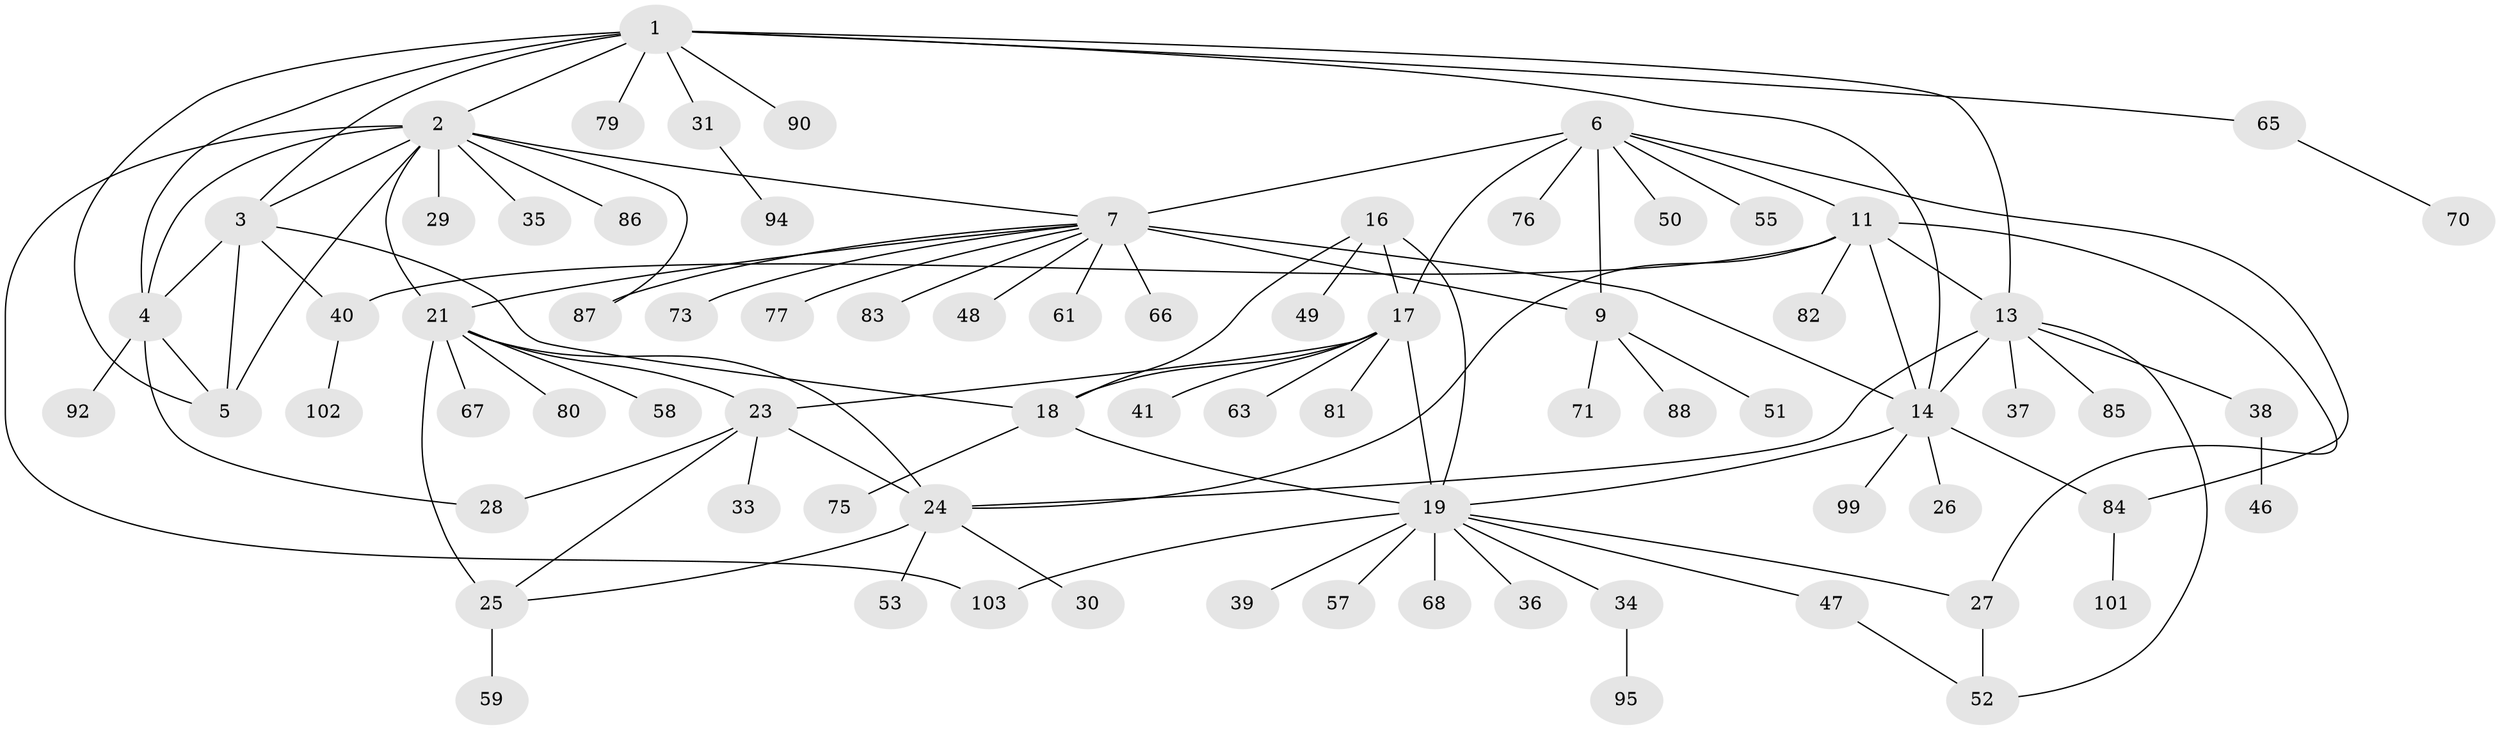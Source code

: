 // original degree distribution, {10: 0.02912621359223301, 12: 0.009708737864077669, 7: 0.06796116504854369, 5: 0.02912621359223301, 8: 0.038834951456310676, 6: 0.04854368932038835, 11: 0.009708737864077669, 14: 0.009708737864077669, 1: 0.5436893203883495, 3: 0.02912621359223301, 2: 0.17475728155339806, 4: 0.009708737864077669}
// Generated by graph-tools (version 1.1) at 2025/11/02/27/25 16:11:32]
// undirected, 76 vertices, 106 edges
graph export_dot {
graph [start="1"]
  node [color=gray90,style=filled];
  1 [super="+78"];
  2 [super="+96"];
  3 [super="+97"];
  4 [super="+64"];
  5 [super="+93"];
  6 [super="+62"];
  7 [super="+8"];
  9 [super="+10"];
  11 [super="+12"];
  13 [super="+15"];
  14 [super="+98"];
  16 [super="+72"];
  17 [super="+20"];
  18 [super="+43"];
  19 [super="+32"];
  21 [super="+22"];
  23 [super="+44"];
  24 [super="+69"];
  25 [super="+42"];
  26;
  27;
  28;
  29;
  30;
  31 [super="+91"];
  33;
  34;
  35;
  36;
  37 [super="+56"];
  38;
  39;
  40 [super="+45"];
  41;
  46;
  47;
  48 [super="+54"];
  49;
  50;
  51;
  52 [super="+60"];
  53;
  55;
  57;
  58;
  59 [super="+74"];
  61;
  63;
  65;
  66;
  67;
  68;
  70;
  71 [super="+100"];
  73;
  75;
  76;
  77;
  79;
  80;
  81;
  82;
  83;
  84 [super="+89"];
  85;
  86;
  87;
  88;
  90;
  92;
  94;
  95;
  99;
  101;
  102;
  103;
  1 -- 2;
  1 -- 3;
  1 -- 4;
  1 -- 5;
  1 -- 31;
  1 -- 65;
  1 -- 79;
  1 -- 90;
  1 -- 13;
  1 -- 14;
  2 -- 3;
  2 -- 4;
  2 -- 5;
  2 -- 29;
  2 -- 35;
  2 -- 86;
  2 -- 87;
  2 -- 103;
  2 -- 21;
  2 -- 7;
  3 -- 4;
  3 -- 5;
  3 -- 18;
  3 -- 40;
  4 -- 5;
  4 -- 28;
  4 -- 92;
  6 -- 7 [weight=2];
  6 -- 9 [weight=2];
  6 -- 50;
  6 -- 55;
  6 -- 76;
  6 -- 84;
  6 -- 17;
  6 -- 11;
  7 -- 9 [weight=4];
  7 -- 48;
  7 -- 66;
  7 -- 73;
  7 -- 77;
  7 -- 83;
  7 -- 21;
  7 -- 14;
  7 -- 87;
  7 -- 61;
  9 -- 51;
  9 -- 88;
  9 -- 71;
  11 -- 13 [weight=4];
  11 -- 14 [weight=2];
  11 -- 24;
  11 -- 27;
  11 -- 40;
  11 -- 82;
  13 -- 14 [weight=2];
  13 -- 38;
  13 -- 52;
  13 -- 85;
  13 -- 37;
  13 -- 24;
  14 -- 19;
  14 -- 26;
  14 -- 84;
  14 -- 99;
  16 -- 17 [weight=2];
  16 -- 18;
  16 -- 19;
  16 -- 49;
  17 -- 18 [weight=2];
  17 -- 19 [weight=2];
  17 -- 23;
  17 -- 81;
  17 -- 41;
  17 -- 63;
  18 -- 19;
  18 -- 75;
  19 -- 27;
  19 -- 34;
  19 -- 36;
  19 -- 39;
  19 -- 47;
  19 -- 57;
  19 -- 68;
  19 -- 103;
  21 -- 23 [weight=2];
  21 -- 24 [weight=2];
  21 -- 25 [weight=2];
  21 -- 58;
  21 -- 67;
  21 -- 80;
  23 -- 24;
  23 -- 25;
  23 -- 28;
  23 -- 33;
  24 -- 25;
  24 -- 30;
  24 -- 53;
  25 -- 59;
  27 -- 52;
  31 -- 94;
  34 -- 95;
  38 -- 46;
  40 -- 102;
  47 -- 52;
  65 -- 70;
  84 -- 101;
}
